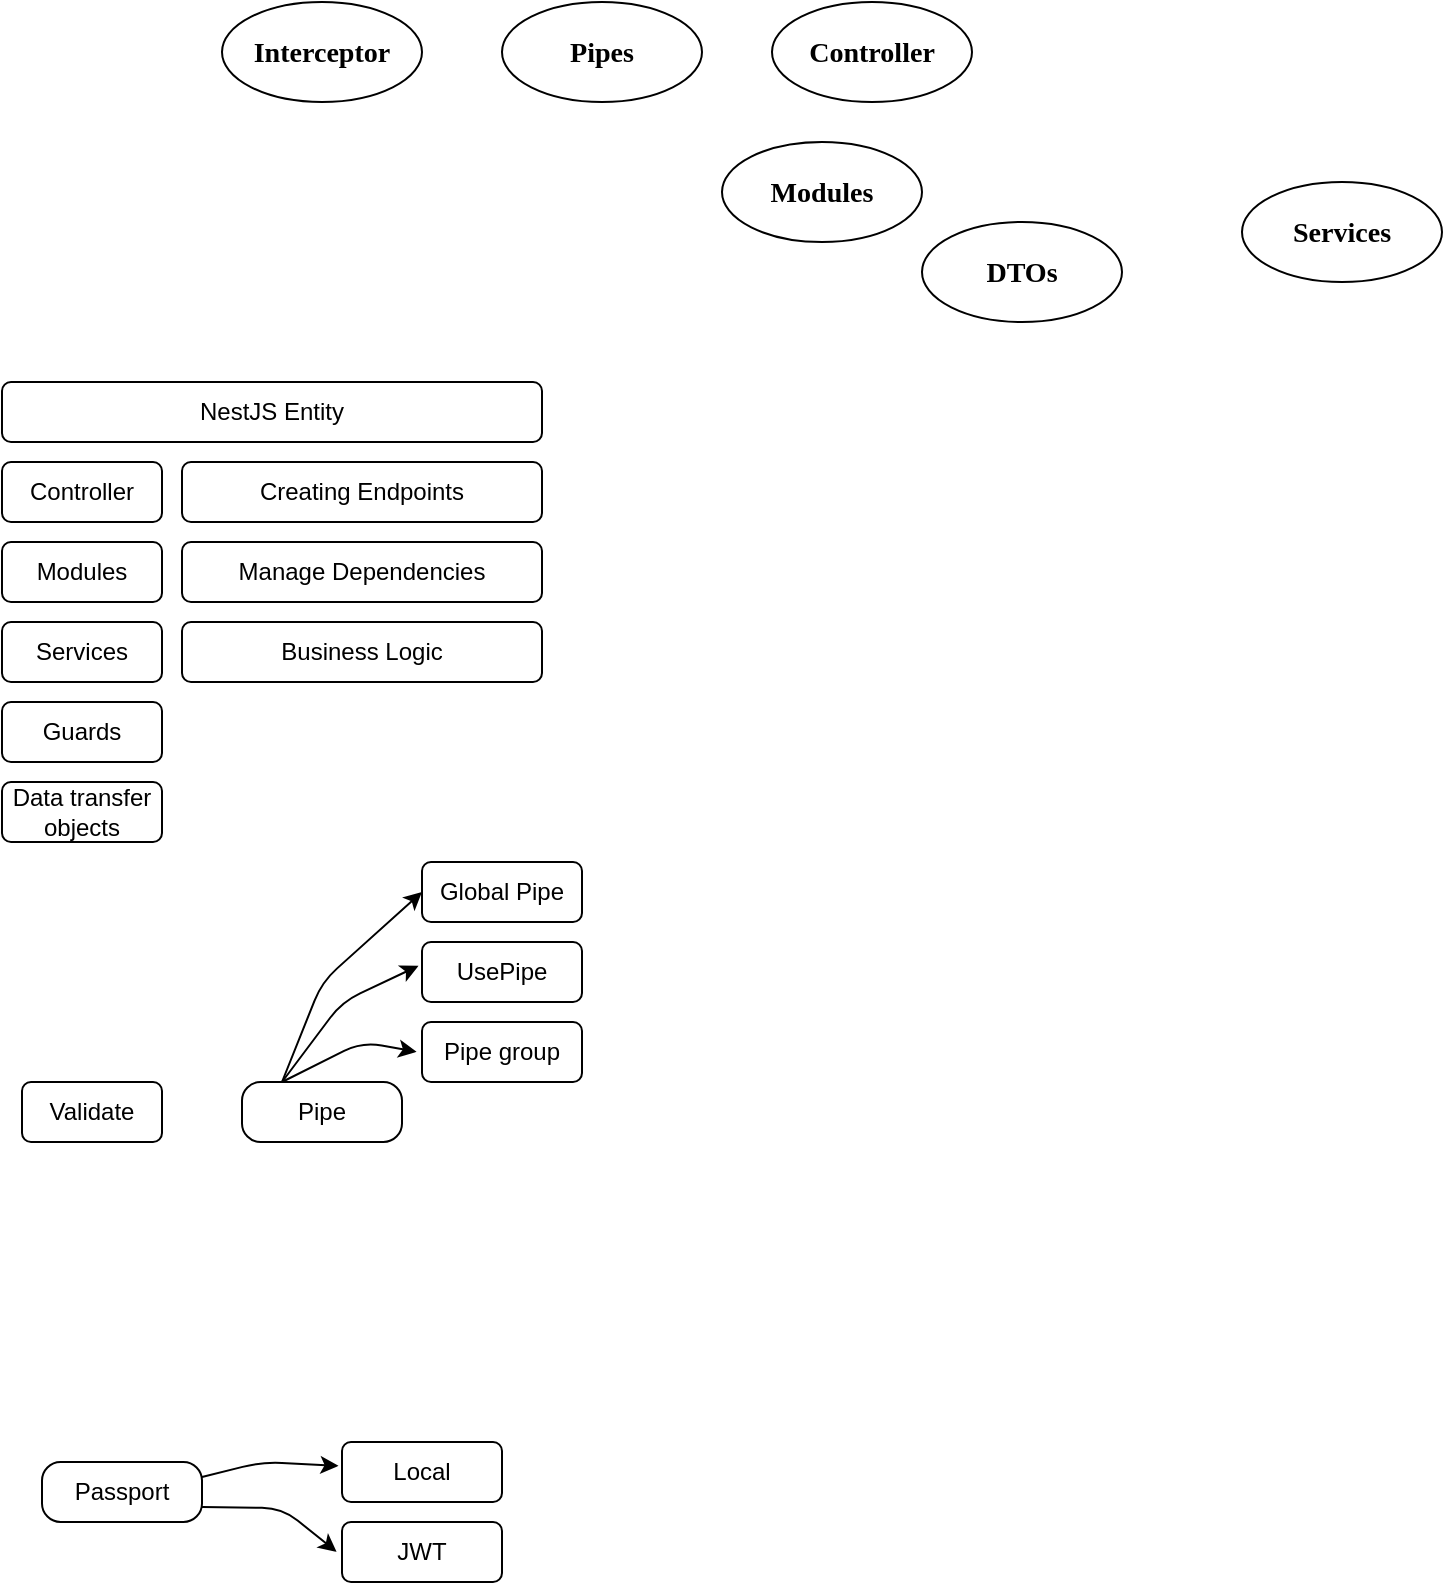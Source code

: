 <mxfile>
    <diagram id="eHdKvDyZa4y0PHG1U0aP" name="Page-1">
        <mxGraphModel dx="279" dy="346" grid="1" gridSize="10" guides="0" tooltips="1" connect="1" arrows="1" fold="1" page="1" pageScale="1" pageWidth="850" pageHeight="1100" math="0" shadow="0">
            <root>
                <mxCell id="0"/>
                <mxCell id="1" parent="0"/>
                <mxCell id="2" value="&lt;h3&gt;&lt;font face=&quot;Verdana&quot;&gt;Controller&lt;/font&gt;&lt;/h3&gt;" style="ellipse;whiteSpace=wrap;html=1;" parent="1" vertex="1">
                    <mxGeometry x="425" y="60" width="100" height="50" as="geometry"/>
                </mxCell>
                <mxCell id="3" value="&lt;h3&gt;&lt;font face=&quot;Verdana&quot;&gt;Modules&lt;/font&gt;&lt;/h3&gt;" style="ellipse;whiteSpace=wrap;html=1;" parent="1" vertex="1">
                    <mxGeometry x="400" y="130" width="100" height="50" as="geometry"/>
                </mxCell>
                <mxCell id="4" value="&lt;h3&gt;&lt;font face=&quot;Verdana&quot;&gt;Services&lt;/font&gt;&lt;/h3&gt;" style="ellipse;whiteSpace=wrap;html=1;" parent="1" vertex="1">
                    <mxGeometry x="660" y="150" width="100" height="50" as="geometry"/>
                </mxCell>
                <mxCell id="5" value="&lt;h3&gt;&lt;font face=&quot;Verdana&quot;&gt;DTOs&lt;/font&gt;&lt;/h3&gt;" style="ellipse;whiteSpace=wrap;html=1;" parent="1" vertex="1">
                    <mxGeometry x="500" y="170" width="100" height="50" as="geometry"/>
                </mxCell>
                <mxCell id="6" value="&lt;h3&gt;&lt;font face=&quot;Verdana&quot;&gt;Interceptor&lt;/font&gt;&lt;/h3&gt;" style="ellipse;whiteSpace=wrap;html=1;" parent="1" vertex="1">
                    <mxGeometry x="150" y="60" width="100" height="50" as="geometry"/>
                </mxCell>
                <mxCell id="7" value="&lt;h3&gt;&lt;font face=&quot;Verdana&quot;&gt;Pipes&lt;/font&gt;&lt;/h3&gt;" style="ellipse;whiteSpace=wrap;html=1;" parent="1" vertex="1">
                    <mxGeometry x="290" y="60" width="100" height="50" as="geometry"/>
                </mxCell>
                <mxCell id="8" value="NestJS Entity" style="rounded=1;whiteSpace=wrap;html=1;" parent="1" vertex="1">
                    <mxGeometry x="40" y="250" width="270" height="30" as="geometry"/>
                </mxCell>
                <mxCell id="12" value="&lt;span style=&quot;background-color: initial;&quot;&gt;Controller&lt;/span&gt;" style="rounded=1;whiteSpace=wrap;html=1;align=center;" parent="1" vertex="1">
                    <mxGeometry x="40" y="290" width="80" height="30" as="geometry"/>
                </mxCell>
                <mxCell id="14" value="&lt;span style=&quot;text-align: left;&quot;&gt;Modules&lt;/span&gt;" style="rounded=1;whiteSpace=wrap;html=1;align=center;" parent="1" vertex="1">
                    <mxGeometry x="40" y="330" width="80" height="30" as="geometry"/>
                </mxCell>
                <mxCell id="15" value="&lt;span style=&quot;text-align: left;&quot;&gt;Services&lt;/span&gt;" style="rounded=1;whiteSpace=wrap;html=1;align=center;" parent="1" vertex="1">
                    <mxGeometry x="40" y="370" width="80" height="30" as="geometry"/>
                </mxCell>
                <mxCell id="16" value="&lt;span style=&quot;text-align: left;&quot;&gt;Guards&lt;/span&gt;" style="rounded=1;whiteSpace=wrap;html=1;align=center;" parent="1" vertex="1">
                    <mxGeometry x="40" y="410" width="80" height="30" as="geometry"/>
                </mxCell>
                <mxCell id="17" value="&lt;span style=&quot;text-align: left;&quot;&gt;Data transfer objects&lt;/span&gt;" style="rounded=1;whiteSpace=wrap;html=1;align=center;" parent="1" vertex="1">
                    <mxGeometry x="40" y="450" width="80" height="30" as="geometry"/>
                </mxCell>
                <mxCell id="20" value="&lt;span style=&quot;background-color: initial;&quot;&gt;Creating Endpoints&lt;/span&gt;" style="rounded=1;whiteSpace=wrap;html=1;align=center;" parent="1" vertex="1">
                    <mxGeometry x="130" y="290" width="180" height="30" as="geometry"/>
                </mxCell>
                <mxCell id="21" value="&lt;span style=&quot;background-color: initial;&quot;&gt;Business Logic&lt;/span&gt;" style="rounded=1;whiteSpace=wrap;html=1;align=center;" parent="1" vertex="1">
                    <mxGeometry x="130" y="370" width="180" height="30" as="geometry"/>
                </mxCell>
                <mxCell id="22" value="&lt;span style=&quot;background-color: initial;&quot;&gt;Manage Dependencies&lt;/span&gt;" style="rounded=1;whiteSpace=wrap;html=1;align=center;" parent="1" vertex="1">
                    <mxGeometry x="130" y="330" width="180" height="30" as="geometry"/>
                </mxCell>
                <mxCell id="23" value="Validate" style="rounded=1;whiteSpace=wrap;html=1;" parent="1" vertex="1">
                    <mxGeometry x="50" y="600" width="70" height="30" as="geometry"/>
                </mxCell>
                <mxCell id="24" value="&lt;span style=&quot;text-align: left;&quot;&gt;Pipe&lt;/span&gt;" style="rounded=1;whiteSpace=wrap;html=1;align=center;arcSize=31;" parent="1" vertex="1">
                    <mxGeometry x="160" y="600" width="80" height="30" as="geometry"/>
                </mxCell>
                <mxCell id="26" value="UsePipe" style="rounded=1;whiteSpace=wrap;html=1;" parent="1" vertex="1">
                    <mxGeometry x="250" y="530" width="80" height="30" as="geometry"/>
                </mxCell>
                <mxCell id="27" value="Pipe group" style="rounded=1;whiteSpace=wrap;html=1;" parent="1" vertex="1">
                    <mxGeometry x="250" y="570" width="80" height="30" as="geometry"/>
                </mxCell>
                <mxCell id="28" value="Global Pipe" style="rounded=1;whiteSpace=wrap;html=1;" parent="1" vertex="1">
                    <mxGeometry x="250" y="490" width="80" height="30" as="geometry"/>
                </mxCell>
                <mxCell id="34" value="" style="endArrow=classic;html=1;exitX=0.25;exitY=0;exitDx=0;exitDy=0;entryX=0;entryY=0.5;entryDx=0;entryDy=0;" parent="1" source="24" target="28" edge="1">
                    <mxGeometry width="50" height="50" relative="1" as="geometry">
                        <mxPoint x="260" y="550" as="sourcePoint"/>
                        <mxPoint x="310" y="500" as="targetPoint"/>
                        <Array as="points">
                            <mxPoint x="200" y="550"/>
                        </Array>
                    </mxGeometry>
                </mxCell>
                <mxCell id="35" value="" style="endArrow=classic;html=1;exitX=0.25;exitY=0;exitDx=0;exitDy=0;entryX=-0.022;entryY=0.397;entryDx=0;entryDy=0;entryPerimeter=0;" parent="1" source="24" target="26" edge="1">
                    <mxGeometry width="50" height="50" relative="1" as="geometry">
                        <mxPoint x="190" y="610" as="sourcePoint"/>
                        <mxPoint x="260" y="515" as="targetPoint"/>
                        <Array as="points">
                            <mxPoint x="210" y="560"/>
                        </Array>
                    </mxGeometry>
                </mxCell>
                <mxCell id="36" value="" style="endArrow=classic;html=1;entryX=-0.034;entryY=0.497;entryDx=0;entryDy=0;entryPerimeter=0;" parent="1" target="27" edge="1">
                    <mxGeometry width="50" height="50" relative="1" as="geometry">
                        <mxPoint x="180" y="600" as="sourcePoint"/>
                        <mxPoint x="258.24" y="551.91" as="targetPoint"/>
                        <Array as="points">
                            <mxPoint x="220" y="580"/>
                        </Array>
                    </mxGeometry>
                </mxCell>
                <mxCell id="45" value="&lt;span style=&quot;text-align: left;&quot;&gt;Passport&lt;/span&gt;" style="rounded=1;whiteSpace=wrap;html=1;align=center;arcSize=31;" vertex="1" parent="1">
                    <mxGeometry x="60" y="790" width="80" height="30" as="geometry"/>
                </mxCell>
                <mxCell id="46" value="Local" style="rounded=1;whiteSpace=wrap;html=1;" vertex="1" parent="1">
                    <mxGeometry x="210" y="780" width="80" height="30" as="geometry"/>
                </mxCell>
                <mxCell id="47" value="JWT" style="rounded=1;whiteSpace=wrap;html=1;" vertex="1" parent="1">
                    <mxGeometry x="210" y="820" width="80" height="30" as="geometry"/>
                </mxCell>
                <mxCell id="50" value="" style="endArrow=classic;html=1;exitX=1;exitY=0.25;exitDx=0;exitDy=0;entryX=-0.022;entryY=0.397;entryDx=0;entryDy=0;entryPerimeter=0;" edge="1" parent="1" source="45" target="46">
                    <mxGeometry width="50" height="50" relative="1" as="geometry">
                        <mxPoint x="90" y="800" as="sourcePoint"/>
                        <mxPoint x="160" y="705" as="targetPoint"/>
                        <Array as="points">
                            <mxPoint x="170" y="790"/>
                        </Array>
                    </mxGeometry>
                </mxCell>
                <mxCell id="51" value="" style="endArrow=classic;html=1;entryX=-0.034;entryY=0.497;entryDx=0;entryDy=0;entryPerimeter=0;exitX=1;exitY=0.75;exitDx=0;exitDy=0;" edge="1" parent="1" target="47" source="45">
                    <mxGeometry width="50" height="50" relative="1" as="geometry">
                        <mxPoint x="80" y="790" as="sourcePoint"/>
                        <mxPoint x="158.24" y="741.91" as="targetPoint"/>
                        <Array as="points">
                            <mxPoint x="180" y="813"/>
                        </Array>
                    </mxGeometry>
                </mxCell>
            </root>
        </mxGraphModel>
    </diagram>
</mxfile>